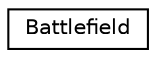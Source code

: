digraph "Graphical Class Hierarchy"
{
  edge [fontname="Helvetica",fontsize="10",labelfontname="Helvetica",labelfontsize="10"];
  node [fontname="Helvetica",fontsize="10",shape=record];
  rankdir="LR";
  Node0 [label="Battlefield",height=0.2,width=0.4,color="black", fillcolor="white", style="filled",URL="$class_battlefield.html"];
}
